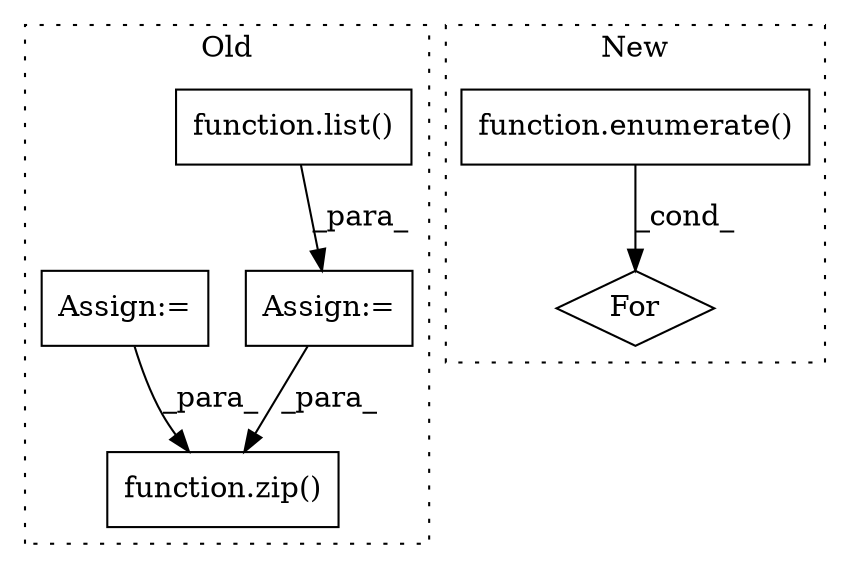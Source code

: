 digraph G {
subgraph cluster0 {
1 [label="function.list()" a="75" s="13091,13120" l="5,1" shape="box"];
4 [label="Assign:=" a="68" s="13088" l="3" shape="box"];
5 [label="function.zip()" a="75" s="13239,13254" l="4,1" shape="box"];
6 [label="Assign:=" a="68" s="13138" l="3" shape="box"];
label = "Old";
style="dotted";
}
subgraph cluster1 {
2 [label="function.enumerate()" a="75" s="13453,13493" l="10,1" shape="box"];
3 [label="For" a="107" s="13422,13494" l="4,18" shape="diamond"];
label = "New";
style="dotted";
}
1 -> 4 [label="_para_"];
2 -> 3 [label="_cond_"];
4 -> 5 [label="_para_"];
6 -> 5 [label="_para_"];
}